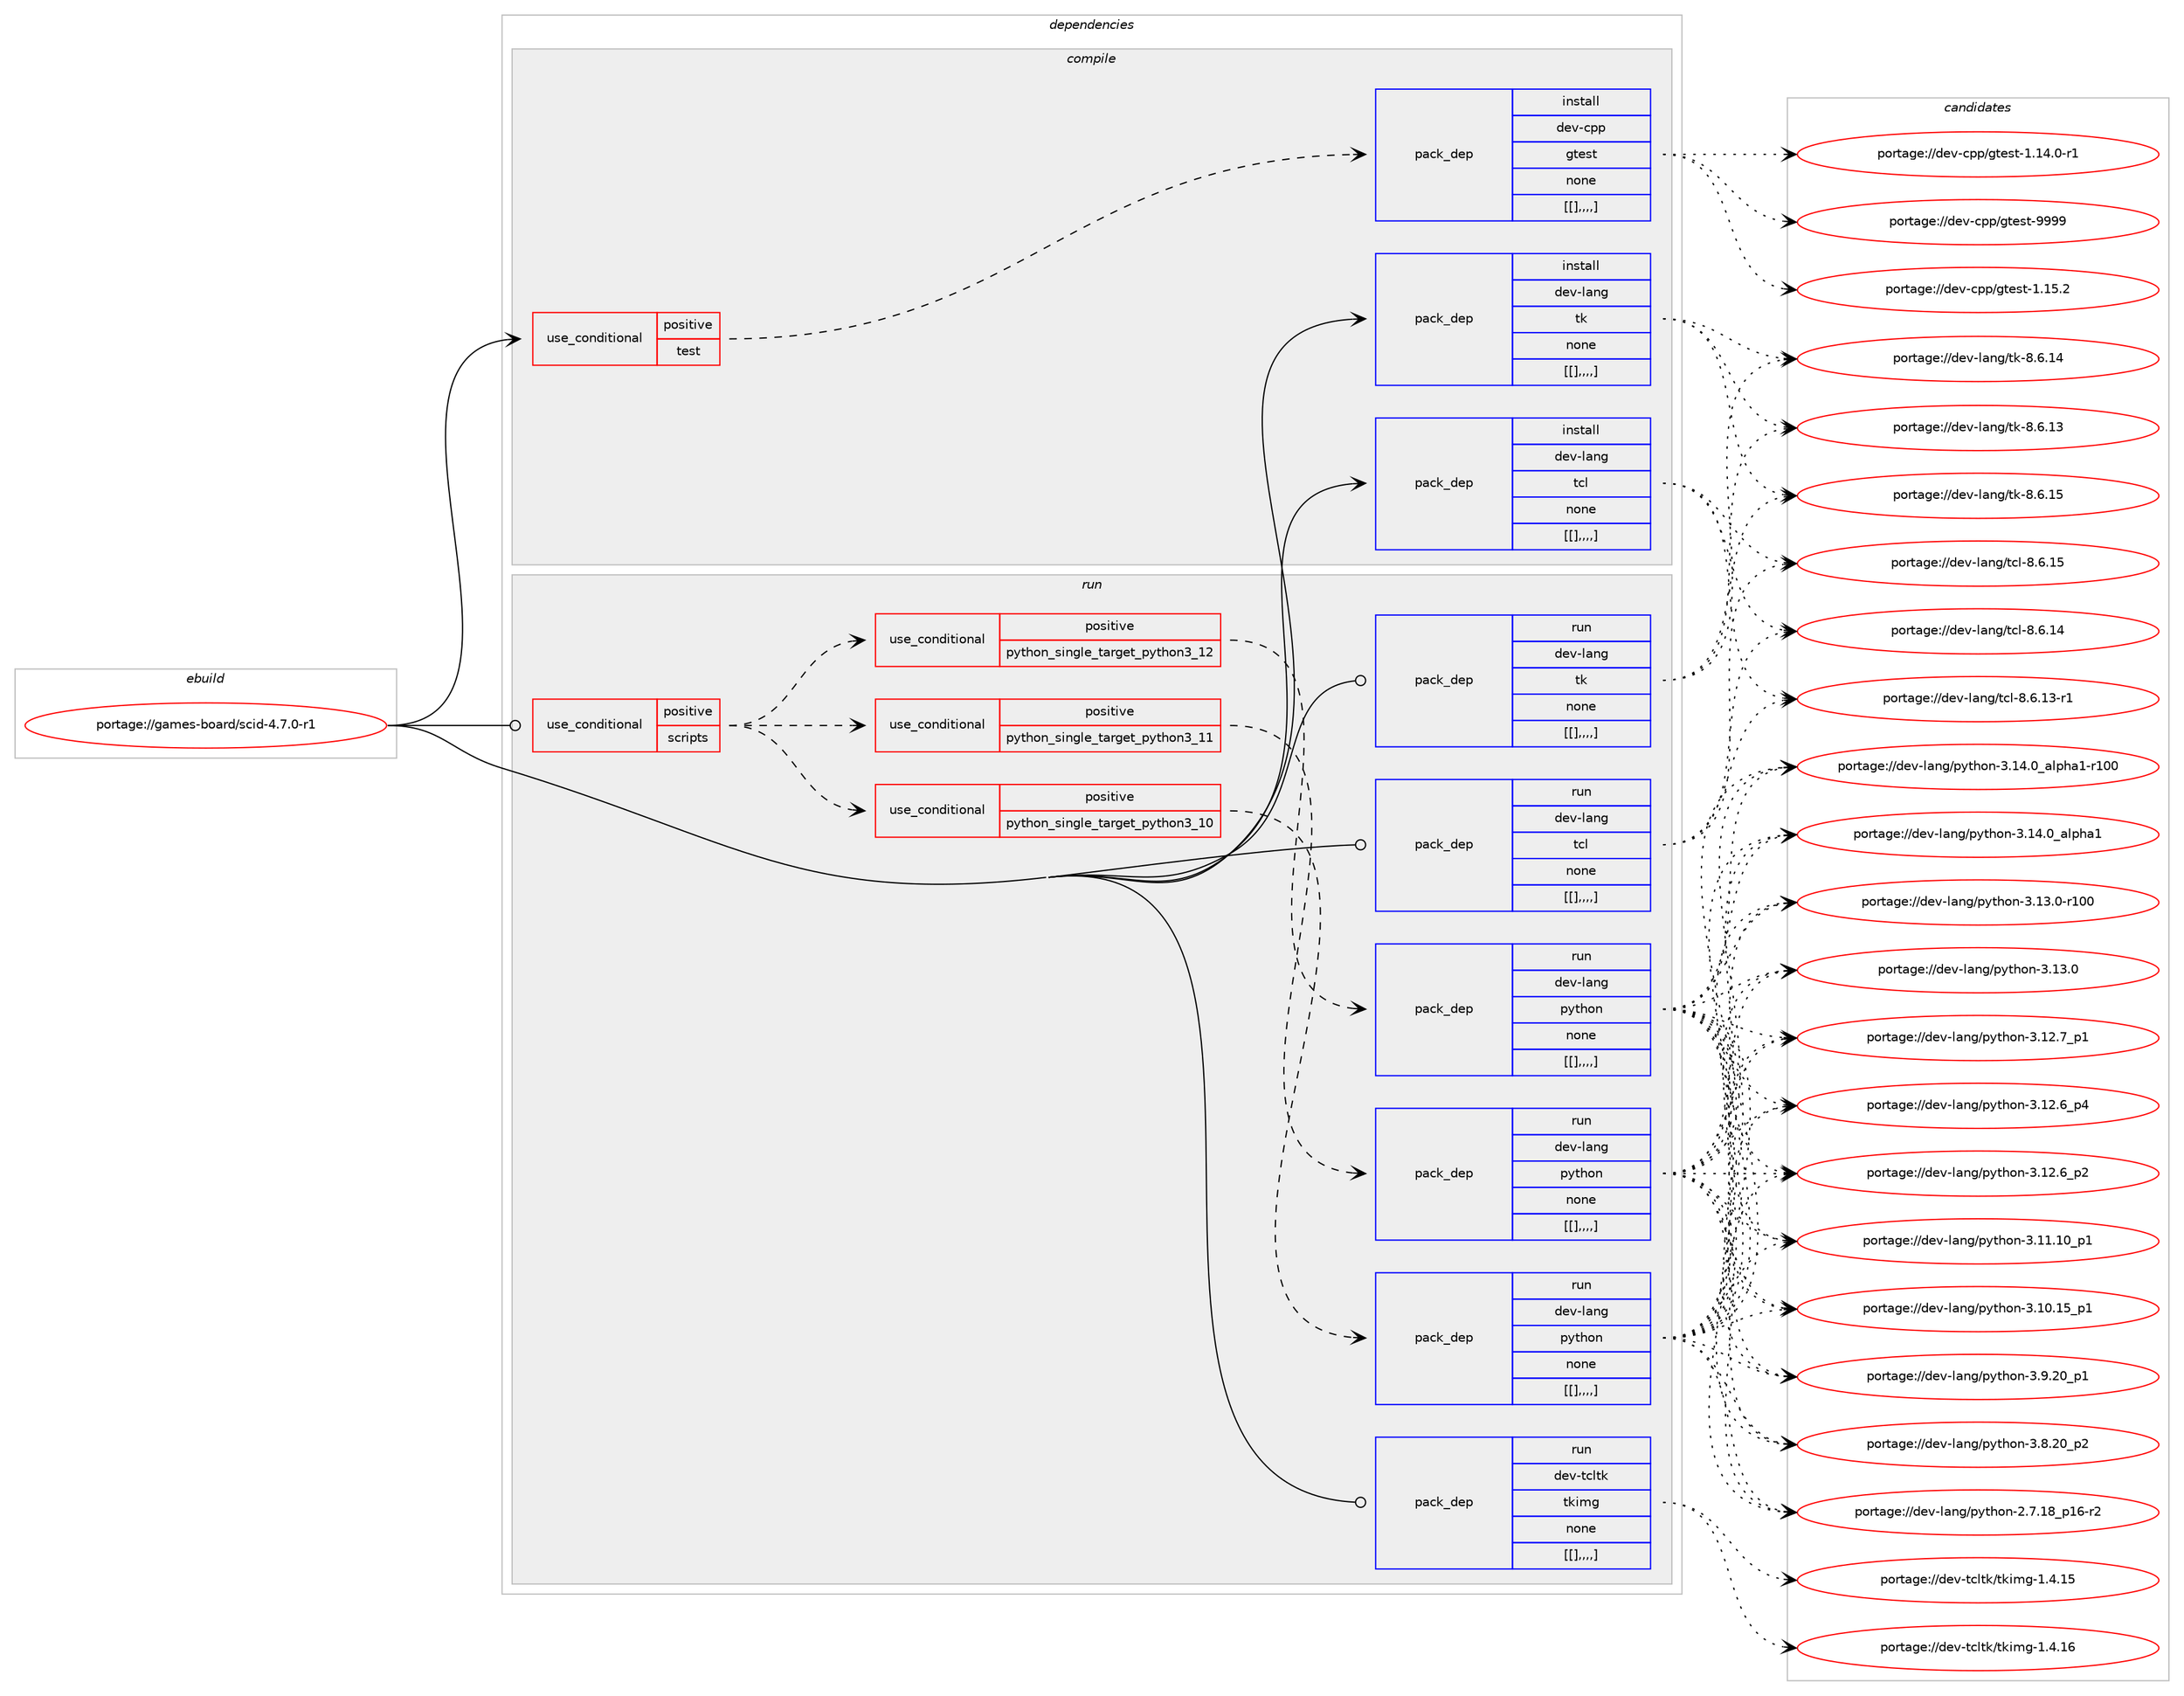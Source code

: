 digraph prolog {

# *************
# Graph options
# *************

newrank=true;
concentrate=true;
compound=true;
graph [rankdir=LR,fontname=Helvetica,fontsize=10,ranksep=1.5];#, ranksep=2.5, nodesep=0.2];
edge  [arrowhead=vee];
node  [fontname=Helvetica,fontsize=10];

# **********
# The ebuild
# **********

subgraph cluster_leftcol {
color=gray;
label=<<i>ebuild</i>>;
id [label="portage://games-board/scid-4.7.0-r1", color=red, width=4, href="../games-board/scid-4.7.0-r1.svg"];
}

# ****************
# The dependencies
# ****************

subgraph cluster_midcol {
color=gray;
label=<<i>dependencies</i>>;
subgraph cluster_compile {
fillcolor="#eeeeee";
style=filled;
label=<<i>compile</i>>;
subgraph cond67766 {
dependency238049 [label=<<TABLE BORDER="0" CELLBORDER="1" CELLSPACING="0" CELLPADDING="4"><TR><TD ROWSPAN="3" CELLPADDING="10">use_conditional</TD></TR><TR><TD>positive</TD></TR><TR><TD>test</TD></TR></TABLE>>, shape=none, color=red];
subgraph pack168729 {
dependency238092 [label=<<TABLE BORDER="0" CELLBORDER="1" CELLSPACING="0" CELLPADDING="4" WIDTH="220"><TR><TD ROWSPAN="6" CELLPADDING="30">pack_dep</TD></TR><TR><TD WIDTH="110">install</TD></TR><TR><TD>dev-cpp</TD></TR><TR><TD>gtest</TD></TR><TR><TD>none</TD></TR><TR><TD>[[],,,,]</TD></TR></TABLE>>, shape=none, color=blue];
}
dependency238049:e -> dependency238092:w [weight=20,style="dashed",arrowhead="vee"];
}
id:e -> dependency238049:w [weight=20,style="solid",arrowhead="vee"];
subgraph pack168742 {
dependency238095 [label=<<TABLE BORDER="0" CELLBORDER="1" CELLSPACING="0" CELLPADDING="4" WIDTH="220"><TR><TD ROWSPAN="6" CELLPADDING="30">pack_dep</TD></TR><TR><TD WIDTH="110">install</TD></TR><TR><TD>dev-lang</TD></TR><TR><TD>tcl</TD></TR><TR><TD>none</TD></TR><TR><TD>[[],,,,]</TD></TR></TABLE>>, shape=none, color=blue];
}
id:e -> dependency238095:w [weight=20,style="solid",arrowhead="vee"];
subgraph pack168783 {
dependency238149 [label=<<TABLE BORDER="0" CELLBORDER="1" CELLSPACING="0" CELLPADDING="4" WIDTH="220"><TR><TD ROWSPAN="6" CELLPADDING="30">pack_dep</TD></TR><TR><TD WIDTH="110">install</TD></TR><TR><TD>dev-lang</TD></TR><TR><TD>tk</TD></TR><TR><TD>none</TD></TR><TR><TD>[[],,,,]</TD></TR></TABLE>>, shape=none, color=blue];
}
id:e -> dependency238149:w [weight=20,style="solid",arrowhead="vee"];
}
subgraph cluster_compileandrun {
fillcolor="#eeeeee";
style=filled;
label=<<i>compile and run</i>>;
}
subgraph cluster_run {
fillcolor="#eeeeee";
style=filled;
label=<<i>run</i>>;
subgraph cond67785 {
dependency238232 [label=<<TABLE BORDER="0" CELLBORDER="1" CELLSPACING="0" CELLPADDING="4"><TR><TD ROWSPAN="3" CELLPADDING="10">use_conditional</TD></TR><TR><TD>positive</TD></TR><TR><TD>scripts</TD></TR></TABLE>>, shape=none, color=red];
subgraph cond67791 {
dependency238246 [label=<<TABLE BORDER="0" CELLBORDER="1" CELLSPACING="0" CELLPADDING="4"><TR><TD ROWSPAN="3" CELLPADDING="10">use_conditional</TD></TR><TR><TD>positive</TD></TR><TR><TD>python_single_target_python3_10</TD></TR></TABLE>>, shape=none, color=red];
subgraph pack168879 {
dependency238258 [label=<<TABLE BORDER="0" CELLBORDER="1" CELLSPACING="0" CELLPADDING="4" WIDTH="220"><TR><TD ROWSPAN="6" CELLPADDING="30">pack_dep</TD></TR><TR><TD WIDTH="110">run</TD></TR><TR><TD>dev-lang</TD></TR><TR><TD>python</TD></TR><TR><TD>none</TD></TR><TR><TD>[[],,,,]</TD></TR></TABLE>>, shape=none, color=blue];
}
dependency238246:e -> dependency238258:w [weight=20,style="dashed",arrowhead="vee"];
}
dependency238232:e -> dependency238246:w [weight=20,style="dashed",arrowhead="vee"];
subgraph cond67794 {
dependency238265 [label=<<TABLE BORDER="0" CELLBORDER="1" CELLSPACING="0" CELLPADDING="4"><TR><TD ROWSPAN="3" CELLPADDING="10">use_conditional</TD></TR><TR><TD>positive</TD></TR><TR><TD>python_single_target_python3_11</TD></TR></TABLE>>, shape=none, color=red];
subgraph pack168912 {
dependency238310 [label=<<TABLE BORDER="0" CELLBORDER="1" CELLSPACING="0" CELLPADDING="4" WIDTH="220"><TR><TD ROWSPAN="6" CELLPADDING="30">pack_dep</TD></TR><TR><TD WIDTH="110">run</TD></TR><TR><TD>dev-lang</TD></TR><TR><TD>python</TD></TR><TR><TD>none</TD></TR><TR><TD>[[],,,,]</TD></TR></TABLE>>, shape=none, color=blue];
}
dependency238265:e -> dependency238310:w [weight=20,style="dashed",arrowhead="vee"];
}
dependency238232:e -> dependency238265:w [weight=20,style="dashed",arrowhead="vee"];
subgraph cond67807 {
dependency238351 [label=<<TABLE BORDER="0" CELLBORDER="1" CELLSPACING="0" CELLPADDING="4"><TR><TD ROWSPAN="3" CELLPADDING="10">use_conditional</TD></TR><TR><TD>positive</TD></TR><TR><TD>python_single_target_python3_12</TD></TR></TABLE>>, shape=none, color=red];
subgraph pack168952 {
dependency238394 [label=<<TABLE BORDER="0" CELLBORDER="1" CELLSPACING="0" CELLPADDING="4" WIDTH="220"><TR><TD ROWSPAN="6" CELLPADDING="30">pack_dep</TD></TR><TR><TD WIDTH="110">run</TD></TR><TR><TD>dev-lang</TD></TR><TR><TD>python</TD></TR><TR><TD>none</TD></TR><TR><TD>[[],,,,]</TD></TR></TABLE>>, shape=none, color=blue];
}
dependency238351:e -> dependency238394:w [weight=20,style="dashed",arrowhead="vee"];
}
dependency238232:e -> dependency238351:w [weight=20,style="dashed",arrowhead="vee"];
}
id:e -> dependency238232:w [weight=20,style="solid",arrowhead="odot"];
subgraph pack168998 {
dependency238416 [label=<<TABLE BORDER="0" CELLBORDER="1" CELLSPACING="0" CELLPADDING="4" WIDTH="220"><TR><TD ROWSPAN="6" CELLPADDING="30">pack_dep</TD></TR><TR><TD WIDTH="110">run</TD></TR><TR><TD>dev-lang</TD></TR><TR><TD>tcl</TD></TR><TR><TD>none</TD></TR><TR><TD>[[],,,,]</TD></TR></TABLE>>, shape=none, color=blue];
}
id:e -> dependency238416:w [weight=20,style="solid",arrowhead="odot"];
subgraph pack169000 {
dependency238420 [label=<<TABLE BORDER="0" CELLBORDER="1" CELLSPACING="0" CELLPADDING="4" WIDTH="220"><TR><TD ROWSPAN="6" CELLPADDING="30">pack_dep</TD></TR><TR><TD WIDTH="110">run</TD></TR><TR><TD>dev-lang</TD></TR><TR><TD>tk</TD></TR><TR><TD>none</TD></TR><TR><TD>[[],,,,]</TD></TR></TABLE>>, shape=none, color=blue];
}
id:e -> dependency238420:w [weight=20,style="solid",arrowhead="odot"];
subgraph pack169011 {
dependency238452 [label=<<TABLE BORDER="0" CELLBORDER="1" CELLSPACING="0" CELLPADDING="4" WIDTH="220"><TR><TD ROWSPAN="6" CELLPADDING="30">pack_dep</TD></TR><TR><TD WIDTH="110">run</TD></TR><TR><TD>dev-tcltk</TD></TR><TR><TD>tkimg</TD></TR><TR><TD>none</TD></TR><TR><TD>[[],,,,]</TD></TR></TABLE>>, shape=none, color=blue];
}
id:e -> dependency238452:w [weight=20,style="solid",arrowhead="odot"];
}
}

# **************
# The candidates
# **************

subgraph cluster_choices {
rank=same;
color=gray;
label=<<i>candidates</i>>;

subgraph choice168316 {
color=black;
nodesep=1;
choice1001011184599112112471031161011151164557575757 [label="portage://dev-cpp/gtest-9999", color=red, width=4,href="../dev-cpp/gtest-9999.svg"];
choice10010111845991121124710311610111511645494649534650 [label="portage://dev-cpp/gtest-1.15.2", color=red, width=4,href="../dev-cpp/gtest-1.15.2.svg"];
choice100101118459911211247103116101115116454946495246484511449 [label="portage://dev-cpp/gtest-1.14.0-r1", color=red, width=4,href="../dev-cpp/gtest-1.14.0-r1.svg"];
dependency238092:e -> choice1001011184599112112471031161011151164557575757:w [style=dotted,weight="100"];
dependency238092:e -> choice10010111845991121124710311610111511645494649534650:w [style=dotted,weight="100"];
dependency238092:e -> choice100101118459911211247103116101115116454946495246484511449:w [style=dotted,weight="100"];
}
subgraph choice168407 {
color=black;
nodesep=1;
choice1001011184510897110103471169910845564654464953 [label="portage://dev-lang/tcl-8.6.15", color=red, width=4,href="../dev-lang/tcl-8.6.15.svg"];
choice1001011184510897110103471169910845564654464952 [label="portage://dev-lang/tcl-8.6.14", color=red, width=4,href="../dev-lang/tcl-8.6.14.svg"];
choice10010111845108971101034711699108455646544649514511449 [label="portage://dev-lang/tcl-8.6.13-r1", color=red, width=4,href="../dev-lang/tcl-8.6.13-r1.svg"];
dependency238095:e -> choice1001011184510897110103471169910845564654464953:w [style=dotted,weight="100"];
dependency238095:e -> choice1001011184510897110103471169910845564654464952:w [style=dotted,weight="100"];
dependency238095:e -> choice10010111845108971101034711699108455646544649514511449:w [style=dotted,weight="100"];
}
subgraph choice168424 {
color=black;
nodesep=1;
choice10010111845108971101034711610745564654464953 [label="portage://dev-lang/tk-8.6.15", color=red, width=4,href="../dev-lang/tk-8.6.15.svg"];
choice10010111845108971101034711610745564654464952 [label="portage://dev-lang/tk-8.6.14", color=red, width=4,href="../dev-lang/tk-8.6.14.svg"];
choice10010111845108971101034711610745564654464951 [label="portage://dev-lang/tk-8.6.13", color=red, width=4,href="../dev-lang/tk-8.6.13.svg"];
dependency238149:e -> choice10010111845108971101034711610745564654464953:w [style=dotted,weight="100"];
dependency238149:e -> choice10010111845108971101034711610745564654464952:w [style=dotted,weight="100"];
dependency238149:e -> choice10010111845108971101034711610745564654464951:w [style=dotted,weight="100"];
}
subgraph choice168426 {
color=black;
nodesep=1;
choice100101118451089711010347112121116104111110455146495246489597108112104974945114494848 [label="portage://dev-lang/python-3.14.0_alpha1-r100", color=red, width=4,href="../dev-lang/python-3.14.0_alpha1-r100.svg"];
choice1001011184510897110103471121211161041111104551464952464895971081121049749 [label="portage://dev-lang/python-3.14.0_alpha1", color=red, width=4,href="../dev-lang/python-3.14.0_alpha1.svg"];
choice1001011184510897110103471121211161041111104551464951464845114494848 [label="portage://dev-lang/python-3.13.0-r100", color=red, width=4,href="../dev-lang/python-3.13.0-r100.svg"];
choice10010111845108971101034711212111610411111045514649514648 [label="portage://dev-lang/python-3.13.0", color=red, width=4,href="../dev-lang/python-3.13.0.svg"];
choice100101118451089711010347112121116104111110455146495046559511249 [label="portage://dev-lang/python-3.12.7_p1", color=red, width=4,href="../dev-lang/python-3.12.7_p1.svg"];
choice100101118451089711010347112121116104111110455146495046549511252 [label="portage://dev-lang/python-3.12.6_p4", color=red, width=4,href="../dev-lang/python-3.12.6_p4.svg"];
choice100101118451089711010347112121116104111110455146495046549511250 [label="portage://dev-lang/python-3.12.6_p2", color=red, width=4,href="../dev-lang/python-3.12.6_p2.svg"];
choice10010111845108971101034711212111610411111045514649494649489511249 [label="portage://dev-lang/python-3.11.10_p1", color=red, width=4,href="../dev-lang/python-3.11.10_p1.svg"];
choice10010111845108971101034711212111610411111045514649484649539511249 [label="portage://dev-lang/python-3.10.15_p1", color=red, width=4,href="../dev-lang/python-3.10.15_p1.svg"];
choice100101118451089711010347112121116104111110455146574650489511249 [label="portage://dev-lang/python-3.9.20_p1", color=red, width=4,href="../dev-lang/python-3.9.20_p1.svg"];
choice100101118451089711010347112121116104111110455146564650489511250 [label="portage://dev-lang/python-3.8.20_p2", color=red, width=4,href="../dev-lang/python-3.8.20_p2.svg"];
choice100101118451089711010347112121116104111110455046554649569511249544511450 [label="portage://dev-lang/python-2.7.18_p16-r2", color=red, width=4,href="../dev-lang/python-2.7.18_p16-r2.svg"];
dependency238258:e -> choice100101118451089711010347112121116104111110455146495246489597108112104974945114494848:w [style=dotted,weight="100"];
dependency238258:e -> choice1001011184510897110103471121211161041111104551464952464895971081121049749:w [style=dotted,weight="100"];
dependency238258:e -> choice1001011184510897110103471121211161041111104551464951464845114494848:w [style=dotted,weight="100"];
dependency238258:e -> choice10010111845108971101034711212111610411111045514649514648:w [style=dotted,weight="100"];
dependency238258:e -> choice100101118451089711010347112121116104111110455146495046559511249:w [style=dotted,weight="100"];
dependency238258:e -> choice100101118451089711010347112121116104111110455146495046549511252:w [style=dotted,weight="100"];
dependency238258:e -> choice100101118451089711010347112121116104111110455146495046549511250:w [style=dotted,weight="100"];
dependency238258:e -> choice10010111845108971101034711212111610411111045514649494649489511249:w [style=dotted,weight="100"];
dependency238258:e -> choice10010111845108971101034711212111610411111045514649484649539511249:w [style=dotted,weight="100"];
dependency238258:e -> choice100101118451089711010347112121116104111110455146574650489511249:w [style=dotted,weight="100"];
dependency238258:e -> choice100101118451089711010347112121116104111110455146564650489511250:w [style=dotted,weight="100"];
dependency238258:e -> choice100101118451089711010347112121116104111110455046554649569511249544511450:w [style=dotted,weight="100"];
}
subgraph choice168433 {
color=black;
nodesep=1;
choice100101118451089711010347112121116104111110455146495246489597108112104974945114494848 [label="portage://dev-lang/python-3.14.0_alpha1-r100", color=red, width=4,href="../dev-lang/python-3.14.0_alpha1-r100.svg"];
choice1001011184510897110103471121211161041111104551464952464895971081121049749 [label="portage://dev-lang/python-3.14.0_alpha1", color=red, width=4,href="../dev-lang/python-3.14.0_alpha1.svg"];
choice1001011184510897110103471121211161041111104551464951464845114494848 [label="portage://dev-lang/python-3.13.0-r100", color=red, width=4,href="../dev-lang/python-3.13.0-r100.svg"];
choice10010111845108971101034711212111610411111045514649514648 [label="portage://dev-lang/python-3.13.0", color=red, width=4,href="../dev-lang/python-3.13.0.svg"];
choice100101118451089711010347112121116104111110455146495046559511249 [label="portage://dev-lang/python-3.12.7_p1", color=red, width=4,href="../dev-lang/python-3.12.7_p1.svg"];
choice100101118451089711010347112121116104111110455146495046549511252 [label="portage://dev-lang/python-3.12.6_p4", color=red, width=4,href="../dev-lang/python-3.12.6_p4.svg"];
choice100101118451089711010347112121116104111110455146495046549511250 [label="portage://dev-lang/python-3.12.6_p2", color=red, width=4,href="../dev-lang/python-3.12.6_p2.svg"];
choice10010111845108971101034711212111610411111045514649494649489511249 [label="portage://dev-lang/python-3.11.10_p1", color=red, width=4,href="../dev-lang/python-3.11.10_p1.svg"];
choice10010111845108971101034711212111610411111045514649484649539511249 [label="portage://dev-lang/python-3.10.15_p1", color=red, width=4,href="../dev-lang/python-3.10.15_p1.svg"];
choice100101118451089711010347112121116104111110455146574650489511249 [label="portage://dev-lang/python-3.9.20_p1", color=red, width=4,href="../dev-lang/python-3.9.20_p1.svg"];
choice100101118451089711010347112121116104111110455146564650489511250 [label="portage://dev-lang/python-3.8.20_p2", color=red, width=4,href="../dev-lang/python-3.8.20_p2.svg"];
choice100101118451089711010347112121116104111110455046554649569511249544511450 [label="portage://dev-lang/python-2.7.18_p16-r2", color=red, width=4,href="../dev-lang/python-2.7.18_p16-r2.svg"];
dependency238310:e -> choice100101118451089711010347112121116104111110455146495246489597108112104974945114494848:w [style=dotted,weight="100"];
dependency238310:e -> choice1001011184510897110103471121211161041111104551464952464895971081121049749:w [style=dotted,weight="100"];
dependency238310:e -> choice1001011184510897110103471121211161041111104551464951464845114494848:w [style=dotted,weight="100"];
dependency238310:e -> choice10010111845108971101034711212111610411111045514649514648:w [style=dotted,weight="100"];
dependency238310:e -> choice100101118451089711010347112121116104111110455146495046559511249:w [style=dotted,weight="100"];
dependency238310:e -> choice100101118451089711010347112121116104111110455146495046549511252:w [style=dotted,weight="100"];
dependency238310:e -> choice100101118451089711010347112121116104111110455146495046549511250:w [style=dotted,weight="100"];
dependency238310:e -> choice10010111845108971101034711212111610411111045514649494649489511249:w [style=dotted,weight="100"];
dependency238310:e -> choice10010111845108971101034711212111610411111045514649484649539511249:w [style=dotted,weight="100"];
dependency238310:e -> choice100101118451089711010347112121116104111110455146574650489511249:w [style=dotted,weight="100"];
dependency238310:e -> choice100101118451089711010347112121116104111110455146564650489511250:w [style=dotted,weight="100"];
dependency238310:e -> choice100101118451089711010347112121116104111110455046554649569511249544511450:w [style=dotted,weight="100"];
}
subgraph choice168467 {
color=black;
nodesep=1;
choice100101118451089711010347112121116104111110455146495246489597108112104974945114494848 [label="portage://dev-lang/python-3.14.0_alpha1-r100", color=red, width=4,href="../dev-lang/python-3.14.0_alpha1-r100.svg"];
choice1001011184510897110103471121211161041111104551464952464895971081121049749 [label="portage://dev-lang/python-3.14.0_alpha1", color=red, width=4,href="../dev-lang/python-3.14.0_alpha1.svg"];
choice1001011184510897110103471121211161041111104551464951464845114494848 [label="portage://dev-lang/python-3.13.0-r100", color=red, width=4,href="../dev-lang/python-3.13.0-r100.svg"];
choice10010111845108971101034711212111610411111045514649514648 [label="portage://dev-lang/python-3.13.0", color=red, width=4,href="../dev-lang/python-3.13.0.svg"];
choice100101118451089711010347112121116104111110455146495046559511249 [label="portage://dev-lang/python-3.12.7_p1", color=red, width=4,href="../dev-lang/python-3.12.7_p1.svg"];
choice100101118451089711010347112121116104111110455146495046549511252 [label="portage://dev-lang/python-3.12.6_p4", color=red, width=4,href="../dev-lang/python-3.12.6_p4.svg"];
choice100101118451089711010347112121116104111110455146495046549511250 [label="portage://dev-lang/python-3.12.6_p2", color=red, width=4,href="../dev-lang/python-3.12.6_p2.svg"];
choice10010111845108971101034711212111610411111045514649494649489511249 [label="portage://dev-lang/python-3.11.10_p1", color=red, width=4,href="../dev-lang/python-3.11.10_p1.svg"];
choice10010111845108971101034711212111610411111045514649484649539511249 [label="portage://dev-lang/python-3.10.15_p1", color=red, width=4,href="../dev-lang/python-3.10.15_p1.svg"];
choice100101118451089711010347112121116104111110455146574650489511249 [label="portage://dev-lang/python-3.9.20_p1", color=red, width=4,href="../dev-lang/python-3.9.20_p1.svg"];
choice100101118451089711010347112121116104111110455146564650489511250 [label="portage://dev-lang/python-3.8.20_p2", color=red, width=4,href="../dev-lang/python-3.8.20_p2.svg"];
choice100101118451089711010347112121116104111110455046554649569511249544511450 [label="portage://dev-lang/python-2.7.18_p16-r2", color=red, width=4,href="../dev-lang/python-2.7.18_p16-r2.svg"];
dependency238394:e -> choice100101118451089711010347112121116104111110455146495246489597108112104974945114494848:w [style=dotted,weight="100"];
dependency238394:e -> choice1001011184510897110103471121211161041111104551464952464895971081121049749:w [style=dotted,weight="100"];
dependency238394:e -> choice1001011184510897110103471121211161041111104551464951464845114494848:w [style=dotted,weight="100"];
dependency238394:e -> choice10010111845108971101034711212111610411111045514649514648:w [style=dotted,weight="100"];
dependency238394:e -> choice100101118451089711010347112121116104111110455146495046559511249:w [style=dotted,weight="100"];
dependency238394:e -> choice100101118451089711010347112121116104111110455146495046549511252:w [style=dotted,weight="100"];
dependency238394:e -> choice100101118451089711010347112121116104111110455146495046549511250:w [style=dotted,weight="100"];
dependency238394:e -> choice10010111845108971101034711212111610411111045514649494649489511249:w [style=dotted,weight="100"];
dependency238394:e -> choice10010111845108971101034711212111610411111045514649484649539511249:w [style=dotted,weight="100"];
dependency238394:e -> choice100101118451089711010347112121116104111110455146574650489511249:w [style=dotted,weight="100"];
dependency238394:e -> choice100101118451089711010347112121116104111110455146564650489511250:w [style=dotted,weight="100"];
dependency238394:e -> choice100101118451089711010347112121116104111110455046554649569511249544511450:w [style=dotted,weight="100"];
}
subgraph choice168476 {
color=black;
nodesep=1;
choice1001011184510897110103471169910845564654464953 [label="portage://dev-lang/tcl-8.6.15", color=red, width=4,href="../dev-lang/tcl-8.6.15.svg"];
choice1001011184510897110103471169910845564654464952 [label="portage://dev-lang/tcl-8.6.14", color=red, width=4,href="../dev-lang/tcl-8.6.14.svg"];
choice10010111845108971101034711699108455646544649514511449 [label="portage://dev-lang/tcl-8.6.13-r1", color=red, width=4,href="../dev-lang/tcl-8.6.13-r1.svg"];
dependency238416:e -> choice1001011184510897110103471169910845564654464953:w [style=dotted,weight="100"];
dependency238416:e -> choice1001011184510897110103471169910845564654464952:w [style=dotted,weight="100"];
dependency238416:e -> choice10010111845108971101034711699108455646544649514511449:w [style=dotted,weight="100"];
}
subgraph choice168482 {
color=black;
nodesep=1;
choice10010111845108971101034711610745564654464953 [label="portage://dev-lang/tk-8.6.15", color=red, width=4,href="../dev-lang/tk-8.6.15.svg"];
choice10010111845108971101034711610745564654464952 [label="portage://dev-lang/tk-8.6.14", color=red, width=4,href="../dev-lang/tk-8.6.14.svg"];
choice10010111845108971101034711610745564654464951 [label="portage://dev-lang/tk-8.6.13", color=red, width=4,href="../dev-lang/tk-8.6.13.svg"];
dependency238420:e -> choice10010111845108971101034711610745564654464953:w [style=dotted,weight="100"];
dependency238420:e -> choice10010111845108971101034711610745564654464952:w [style=dotted,weight="100"];
dependency238420:e -> choice10010111845108971101034711610745564654464951:w [style=dotted,weight="100"];
}
subgraph choice168498 {
color=black;
nodesep=1;
choice10010111845116991081161074711610710510910345494652464954 [label="portage://dev-tcltk/tkimg-1.4.16", color=red, width=4,href="../dev-tcltk/tkimg-1.4.16.svg"];
choice10010111845116991081161074711610710510910345494652464953 [label="portage://dev-tcltk/tkimg-1.4.15", color=red, width=4,href="../dev-tcltk/tkimg-1.4.15.svg"];
dependency238452:e -> choice10010111845116991081161074711610710510910345494652464954:w [style=dotted,weight="100"];
dependency238452:e -> choice10010111845116991081161074711610710510910345494652464953:w [style=dotted,weight="100"];
}
}

}
